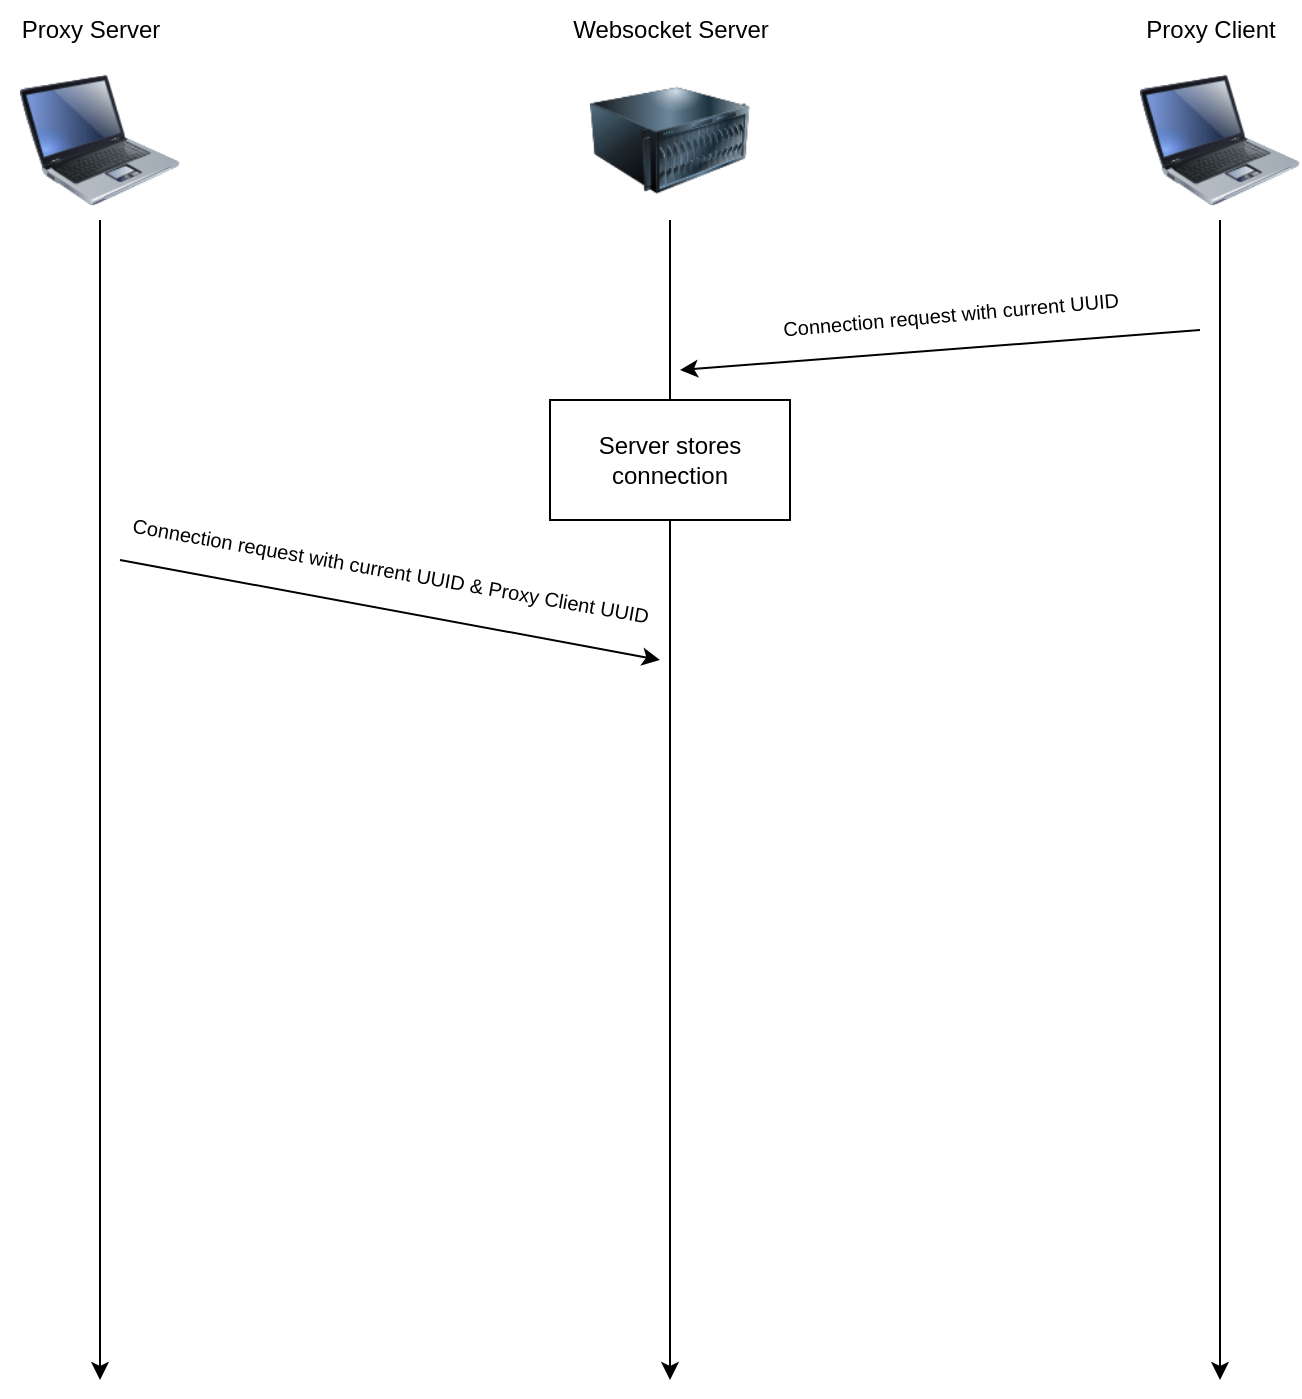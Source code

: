 <mxfile version="21.2.1" type="github">
  <diagram name="Page-1" id="dr6T8ekn_CmlX9sgDNha">
    <mxGraphModel dx="1434" dy="775" grid="1" gridSize="10" guides="1" tooltips="1" connect="1" arrows="1" fold="1" page="1" pageScale="1" pageWidth="850" pageHeight="1100" math="0" shadow="0">
      <root>
        <mxCell id="0" />
        <mxCell id="1" parent="0" />
        <mxCell id="ceJRhMyYK9NuQH_3p3k0-3" style="edgeStyle=orthogonalEdgeStyle;rounded=0;orthogonalLoop=1;jettySize=auto;html=1;" edge="1" parent="1" source="ceJRhMyYK9NuQH_3p3k0-1">
          <mxGeometry relative="1" as="geometry">
            <mxPoint x="425" y="780" as="targetPoint" />
          </mxGeometry>
        </mxCell>
        <mxCell id="ceJRhMyYK9NuQH_3p3k0-1" value="" style="image;html=1;image=img/lib/clip_art/computers/Server_128x128.png" vertex="1" parent="1">
          <mxGeometry x="385" y="120" width="80" height="80" as="geometry" />
        </mxCell>
        <mxCell id="ceJRhMyYK9NuQH_3p3k0-4" style="edgeStyle=orthogonalEdgeStyle;rounded=0;orthogonalLoop=1;jettySize=auto;html=1;" edge="1" parent="1" source="ceJRhMyYK9NuQH_3p3k0-2">
          <mxGeometry relative="1" as="geometry">
            <mxPoint x="140" y="780" as="targetPoint" />
          </mxGeometry>
        </mxCell>
        <mxCell id="ceJRhMyYK9NuQH_3p3k0-2" value="" style="image;html=1;image=img/lib/clip_art/computers/Laptop_128x128.png" vertex="1" parent="1">
          <mxGeometry x="100" y="120" width="80" height="80" as="geometry" />
        </mxCell>
        <mxCell id="ceJRhMyYK9NuQH_3p3k0-7" value="" style="endArrow=classic;html=1;rounded=0;" edge="1" parent="1">
          <mxGeometry width="50" height="50" relative="1" as="geometry">
            <mxPoint x="150" y="370" as="sourcePoint" />
            <mxPoint x="420" y="420" as="targetPoint" />
          </mxGeometry>
        </mxCell>
        <mxCell id="ceJRhMyYK9NuQH_3p3k0-8" value="&lt;font style=&quot;font-size: 10px;&quot;&gt;Connection request with current UUID &amp;amp; Proxy Client UUID&lt;/font&gt;" style="text;html=1;align=center;verticalAlign=middle;resizable=0;points=[];autosize=1;strokeColor=none;fillColor=none;rotation=10;" vertex="1" parent="1">
          <mxGeometry x="140" y="360" width="290" height="30" as="geometry" />
        </mxCell>
        <mxCell id="ceJRhMyYK9NuQH_3p3k0-9" value="Proxy Server" style="text;html=1;align=center;verticalAlign=middle;resizable=0;points=[];autosize=1;strokeColor=none;fillColor=none;" vertex="1" parent="1">
          <mxGeometry x="90" y="90" width="90" height="30" as="geometry" />
        </mxCell>
        <mxCell id="ceJRhMyYK9NuQH_3p3k0-10" value="Websocket Server" style="text;html=1;align=center;verticalAlign=middle;resizable=0;points=[];autosize=1;strokeColor=none;fillColor=none;" vertex="1" parent="1">
          <mxGeometry x="365" y="90" width="120" height="30" as="geometry" />
        </mxCell>
        <mxCell id="ceJRhMyYK9NuQH_3p3k0-11" value="" style="image;html=1;image=img/lib/clip_art/computers/Laptop_128x128.png" vertex="1" parent="1">
          <mxGeometry x="660" y="120" width="80" height="80" as="geometry" />
        </mxCell>
        <mxCell id="ceJRhMyYK9NuQH_3p3k0-12" style="edgeStyle=orthogonalEdgeStyle;rounded=0;orthogonalLoop=1;jettySize=auto;html=1;" edge="1" source="ceJRhMyYK9NuQH_3p3k0-11" parent="1">
          <mxGeometry relative="1" as="geometry">
            <mxPoint x="700" y="780" as="targetPoint" />
          </mxGeometry>
        </mxCell>
        <mxCell id="ceJRhMyYK9NuQH_3p3k0-13" value="Proxy Client" style="text;html=1;align=center;verticalAlign=middle;resizable=0;points=[];autosize=1;strokeColor=none;fillColor=none;" vertex="1" parent="1">
          <mxGeometry x="650" y="90" width="90" height="30" as="geometry" />
        </mxCell>
        <mxCell id="ceJRhMyYK9NuQH_3p3k0-14" value="&lt;font style=&quot;font-size: 10px;&quot;&gt;Connection request with current UUID&lt;/font&gt;" style="text;html=1;align=center;verticalAlign=middle;resizable=0;points=[];autosize=1;strokeColor=none;fillColor=none;rotation=-5;" vertex="1" parent="1">
          <mxGeometry x="470" y="232" width="190" height="30" as="geometry" />
        </mxCell>
        <mxCell id="ceJRhMyYK9NuQH_3p3k0-15" value="" style="endArrow=classic;html=1;rounded=0;" edge="1" parent="1">
          <mxGeometry width="50" height="50" relative="1" as="geometry">
            <mxPoint x="690" y="255" as="sourcePoint" />
            <mxPoint x="430" y="275" as="targetPoint" />
          </mxGeometry>
        </mxCell>
        <mxCell id="ceJRhMyYK9NuQH_3p3k0-18" value="Server stores connection" style="rounded=0;whiteSpace=wrap;html=1;" vertex="1" parent="1">
          <mxGeometry x="365" y="290" width="120" height="60" as="geometry" />
        </mxCell>
      </root>
    </mxGraphModel>
  </diagram>
</mxfile>
